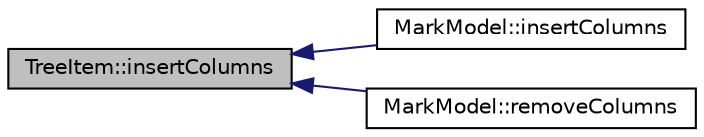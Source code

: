 digraph "TreeItem::insertColumns"
{
  edge [fontname="Helvetica",fontsize="10",labelfontname="Helvetica",labelfontsize="10"];
  node [fontname="Helvetica",fontsize="10",shape=record];
  rankdir="LR";
  Node92 [label="TreeItem::insertColumns",height=0.2,width=0.4,color="black", fillcolor="grey75", style="filled", fontcolor="black"];
  Node92 -> Node93 [dir="back",color="midnightblue",fontsize="10",style="solid",fontname="Helvetica"];
  Node93 [label="MarkModel::insertColumns",height=0.2,width=0.4,color="black", fillcolor="white", style="filled",URL="$class_mark_model.html#ab9360b4764c027872d7e0f36295ab3fd",tooltip="insert count columns at the position column of parent "];
  Node92 -> Node94 [dir="back",color="midnightblue",fontsize="10",style="solid",fontname="Helvetica"];
  Node94 [label="MarkModel::removeColumns",height=0.2,width=0.4,color="black", fillcolor="white", style="filled",URL="$class_mark_model.html#abd38e4e3c0643e023b9b5777a77596fb",tooltip="Reimplemented from QAbstractItemModel::removeColumns(int column, int count, const QModelIndex & paren..."];
}
